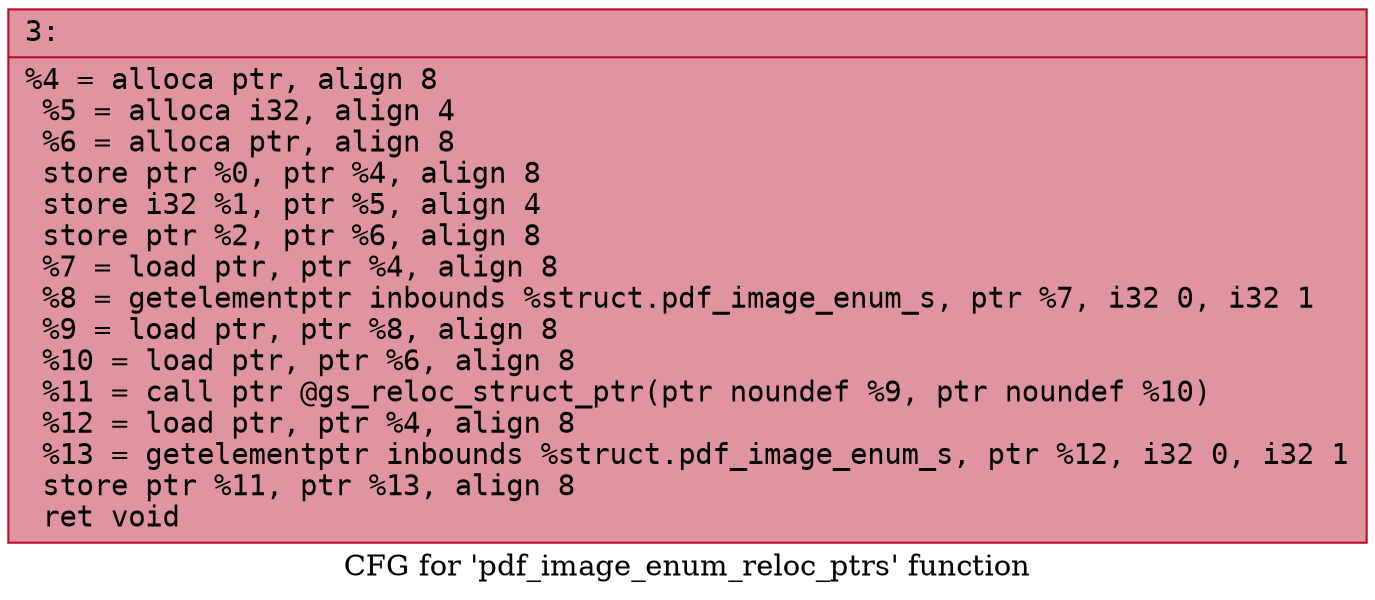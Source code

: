 digraph "CFG for 'pdf_image_enum_reloc_ptrs' function" {
	label="CFG for 'pdf_image_enum_reloc_ptrs' function";

	Node0x600003037110 [shape=record,color="#b70d28ff", style=filled, fillcolor="#b70d2870" fontname="Courier",label="{3:\l|  %4 = alloca ptr, align 8\l  %5 = alloca i32, align 4\l  %6 = alloca ptr, align 8\l  store ptr %0, ptr %4, align 8\l  store i32 %1, ptr %5, align 4\l  store ptr %2, ptr %6, align 8\l  %7 = load ptr, ptr %4, align 8\l  %8 = getelementptr inbounds %struct.pdf_image_enum_s, ptr %7, i32 0, i32 1\l  %9 = load ptr, ptr %8, align 8\l  %10 = load ptr, ptr %6, align 8\l  %11 = call ptr @gs_reloc_struct_ptr(ptr noundef %9, ptr noundef %10)\l  %12 = load ptr, ptr %4, align 8\l  %13 = getelementptr inbounds %struct.pdf_image_enum_s, ptr %12, i32 0, i32 1\l  store ptr %11, ptr %13, align 8\l  ret void\l}"];
}
